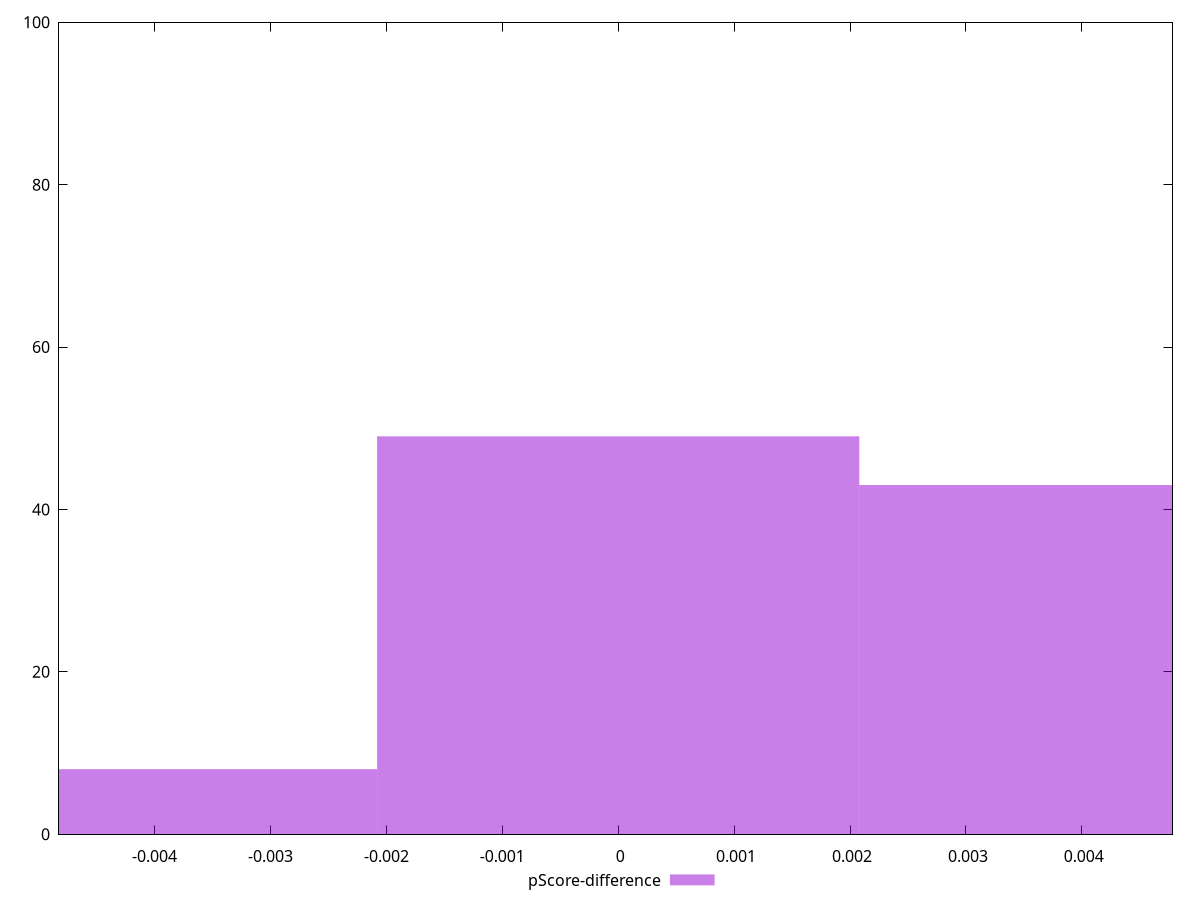 reset

$pScoreDifference <<EOF
0 49
0.004160485241605572 43
-0.004160485241605572 8
EOF

set key outside below
set boxwidth 0.004160485241605572
set xrange [-0.004824870209742788:0.004782265827883228]
set yrange [0:100]
set trange [0:100]
set style fill transparent solid 0.5 noborder
set terminal svg size 640, 490 enhanced background rgb 'white'
set output "reports/report_00033_2021-03-01T14-23-16.841Z/interactive/samples/astro/pScore-difference/histogram.svg"

plot $pScoreDifference title "pScore-difference" with boxes

reset
